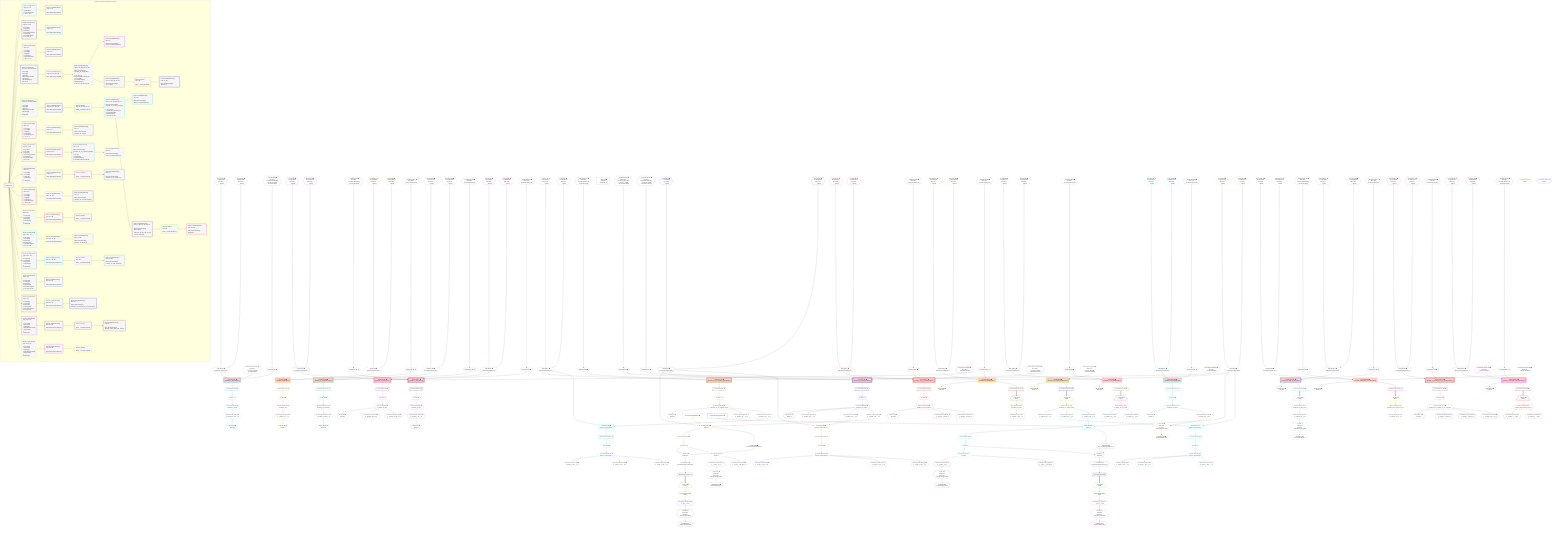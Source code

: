 %%{init: {'themeVariables': { 'fontSize': '12px'}}}%%
graph TD
    classDef path fill:#eee,stroke:#000,color:#000
    classDef plan fill:#fff,stroke-width:1px,color:#000
    classDef itemplan fill:#fff,stroke-width:2px,color:#000
    classDef unbatchedplan fill:#dff,stroke-width:1px,color:#000
    classDef sideeffectplan fill:#fcc,stroke-width:2px,color:#000
    classDef bucket fill:#f6f6f6,color:#000,stroke-width:2px,text-align:left

    subgraph "Buckets for mutations/v4/mutation-return-types"
    Bucket0("Bucket 0 (root)"):::bucket
    Bucket1("Bucket 1 (mutationField)<br />Deps: 13, 14, 20<br /><br />1: PgSelect[10]<br />2: PgSelectRows[16]<br />ᐳ: 15, 17, 18, 19"):::bucket
    Bucket2("Bucket 2 (mutationField)<br />Deps: 32, 2, 296<br /><br />1: Access[23]<br />2: Access[24]<br />3: Object[25]<br />4: PgFromExpression[26]<br />5: PgSelect[22]<br />6: PgSelectRows[28]<br />ᐳ: 27, 29, 30, 31"):::bucket
    Bucket3("Bucket 3 (mutationField)<br />Deps: 43, 2<br /><br />1: Access[35]<br />2: Access[36]<br />3: Object[37]<br />4: PgSelect[34]<br />5: PgSelectRows[39]<br />ᐳ: 38, 40, 41, 42"):::bucket
    Bucket4("Bucket 4 (mutationField)<br />Deps: 56, 2, 298, 299, 189, 281<br /><br />1: Access[48]<br />2: Access[49]<br />3: Object[50]<br />4: PgFromExpression[51]<br />5: PgSelect[47]<br />6: PgSelectRows[53]<br />ᐳ: 52, 54, 55"):::bucket
    Bucket5("Bucket 5 (mutationField)<br />Deps: 64, 2, 298, 299, 189, 281<br /><br />1: Access[59]<br />2: Access[60]<br />3: Object[61]<br />4: PgFromExpression[62]<br />5: PgSelect[58]<br />6: <br />ᐳ: Object[63]"):::bucket
    Bucket6("Bucket 6 (mutationField)<br />Deps: 74, 2<br /><br />1: Access[67]<br />2: Access[68]<br />3: Object[69]<br />4: PgSelect[66]<br />5: PgSelectRows[71]<br />ᐳ: 70, 72, 73"):::bucket
    Bucket7("Bucket 7 (mutationField)<br />Deps: 85, 2, 296<br /><br />1: Access[77]<br />2: Access[78]<br />3: Object[79]<br />4: PgFromExpression[80]<br />5: PgSelect[76]<br />6: PgSelectRows[82]<br />ᐳ: 81, 83, 84"):::bucket
    Bucket8("Bucket 8 (mutationField)<br />Deps: 92, 2<br /><br />1: Access[88]<br />2: Access[89]<br />3: Object[90]<br />4: PgSelect[87]<br />5: <br />ᐳ: Object[91]"):::bucket
    Bucket9("Bucket 9 (mutationField)<br />Deps: 102, 2<br /><br />1: Access[95]<br />2: Access[96]<br />3: Object[97]<br />4: PgSelect[94]<br />5: PgSelectRows[99]<br />ᐳ: 98, 100, 101"):::bucket
    Bucket10("Bucket 10 (mutationField)<br />Deps: 109, 2<br /><br />1: Access[105]<br />2: Access[106]<br />3: Object[107]<br />4: PgSelect[104]<br />5: <br />ᐳ: Object[108]"):::bucket
    Bucket11("Bucket 11 (mutationField)<br />Deps: 119, 2, 189<br /><br />1: Access[112]<br />2: Access[113]<br />3: Object[114]<br />4: PgSelect[111]<br />5: PgSelectRows[116]<br />ᐳ: 115, 117, 118"):::bucket
    Bucket12("Bucket 12 (mutationField)<br />Deps: 126, 2, 189<br /><br />1: Access[122]<br />2: Access[123]<br />3: Object[124]<br />4: PgSelect[121]<br />5: <br />ᐳ: Object[125]"):::bucket
    Bucket13("Bucket 13 (mutationField)<br />Deps: 137, 2<br /><br />1: Access[129]<br />2: Access[130]<br />3: Object[131]<br />4: PgSelect[128]<br />5: PgSelectRows[133]<br />ᐳ: 132, 134, 135, 136"):::bucket
    Bucket14("Bucket 14 (mutationField)<br />Deps: 147, 2<br /><br />1: Access[140]<br />2: Access[141]<br />3: Object[142]<br />4: PgSelect[139]<br />5: PgSelectRows[144]<br />ᐳ: 143, 145, 146"):::bucket
    Bucket15("Bucket 15 (mutationField)<br />Deps: 156, 2, 300<br /><br />1: Access[151]<br />2: Access[152]<br />3: Object[153]<br />4: PgFromExpression[154]<br />5: PgSelect[150]<br />6: <br />ᐳ: Object[155]"):::bucket
    Bucket16("Bucket 16 (mutationField)<br />Deps: 164, 2, 300<br /><br />1: Access[159]<br />2: Access[160]<br />3: Object[161]<br />4: PgFromExpression[162]<br />5: PgSelect[158]<br />6: <br />ᐳ: Object[163]"):::bucket
    Bucket17("Bucket 17 (nullableBoundary)<br />Deps: 19, 18<br /><br />ROOT Object{1}ᐸ{result}ᐳ[19]"):::bucket
    Bucket18("Bucket 18 (nullableBoundary)<br />Deps: 31, 30<br /><br />ROOT Object{2}ᐸ{result}ᐳ[31]"):::bucket
    Bucket19("Bucket 19 (nullableBoundary)<br />Deps: 42, 41<br /><br />ROOT Object{3}ᐸ{result}ᐳ[42]"):::bucket
    Bucket20("Bucket 20 (nullableBoundary)<br />Deps: 55, 54, 50, 189, 281<br /><br />ROOT Object{4}ᐸ{result}ᐳ[55]"):::bucket
    Bucket21("Bucket 21 (nullableBoundary)<br />Deps: 58, 63, 61, 189, 281<br /><br />ROOT Object{5}ᐸ{result}ᐳ[63]"):::bucket
    Bucket22("Bucket 22 (nullableBoundary)<br />Deps: 73, 72<br /><br />ROOT Object{6}ᐸ{result}ᐳ[73]"):::bucket
    Bucket23("Bucket 23 (nullableBoundary)<br />Deps: 84, 83, 79<br /><br />ROOT Object{7}ᐸ{result}ᐳ[84]"):::bucket
    Bucket24("Bucket 24 (nullableBoundary)<br />Deps: 87, 91<br /><br />ROOT Object{8}ᐸ{result}ᐳ[91]"):::bucket
    Bucket25("Bucket 25 (nullableBoundary)<br />Deps: 101, 100<br /><br />ROOT Object{9}ᐸ{result}ᐳ[101]"):::bucket
    Bucket26("Bucket 26 (nullableBoundary)<br />Deps: 104, 108<br /><br />ROOT Object{10}ᐸ{result}ᐳ[108]"):::bucket
    Bucket27("Bucket 27 (nullableBoundary)<br />Deps: 118, 117, 189<br /><br />ROOT Object{11}ᐸ{result}ᐳ[118]"):::bucket
    Bucket28("Bucket 28 (nullableBoundary)<br />Deps: 121, 125, 189<br /><br />ROOT Object{12}ᐸ{result}ᐳ[125]"):::bucket
    Bucket29("Bucket 29 (nullableBoundary)<br />Deps: 136, 135<br /><br />ROOT Object{13}ᐸ{result}ᐳ[136]"):::bucket
    Bucket30("Bucket 30 (nullableBoundary)<br />Deps: 146, 145<br /><br />ROOT Object{14}ᐸ{result}ᐳ[146]"):::bucket
    Bucket31("Bucket 31 (nullableBoundary)<br />Deps: 150, 155<br /><br />ROOT Object{15}ᐸ{result}ᐳ[155]"):::bucket
    Bucket32("Bucket 32 (nullableBoundary)<br />Deps: 158, 163<br /><br />ROOT Object{16}ᐸ{result}ᐳ[163]"):::bucket
    Bucket33("Bucket 33 (nullableBoundary)<br />Deps: 54, 50, 288, 189, 281, 257<br /><br />ROOT PgSelectSingle{4}ᐸmutation_out_complexᐳ[54]<br />1: <br />ᐳ: 185, 194, 213<br />2: PgSelect[195], PgSelect[214]<br />ᐳ: Access[289]<br />3: PgSelectRows[200], PgSelectRows[217]<br />ᐳ: 199, 201, 216, 218, 290, 291"):::bucket
    Bucket34("Bucket 34 (nullableBoundary)<br />Deps: 72<br /><br />ROOT PgSelectSingle{6}ᐸmutation_out_outᐳ[72]"):::bucket
    Bucket35("Bucket 35 (nullableBoundary)<br />Deps: 83, 79<br /><br />ROOT PgSelectSingle{7}ᐸmutation_out_out_compound_typeᐳ[83]<br />1: <br />ᐳ: 187, 203<br />2: PgSelect[204]<br />3: PgSelectRows[209]<br />ᐳ: First[208], PgSelectSingle[210]"):::bucket
    Bucket36("Bucket 36 (nullableBoundary)<br />Deps: 100<br /><br />ROOT PgSelectSingle{9}ᐸmutation_out_out_unnamedᐳ[100]"):::bucket
    Bucket37("Bucket 37 (nullableBoundary)<br />Deps: 117, 189<br /><br />ROOT PgSelectSingle{11}ᐸmutation_out_tableᐳ[117]"):::bucket
    Bucket38("Bucket 38 (nullableBoundary)<br />Deps: 145<br /><br />ROOT PgSelectSingle{14}ᐸmutation_out_unnamed_out_out_unnamedᐳ[145]"):::bucket
    Bucket39("Bucket 39 (listItem)<br />Deps: 61, 292, 189, 281, 271<br /><br />ROOT __Item{39}ᐸ165ᐳ[171]"):::bucket
    Bucket40("Bucket 40 (listItem)<br /><br />ROOT __Item{40}ᐸ166ᐳ[173]"):::bucket
    Bucket41("Bucket 41 (listItem)<br /><br />ROOT __Item{41}ᐸ167ᐳ[175]"):::bucket
    Bucket42("Bucket 42 (listItem)<br />Deps: 189<br /><br />ROOT __Item{42}ᐸ168ᐳ[178]"):::bucket
    Bucket43("Bucket 43 (listItem)<br /><br />ROOT __Item{43}ᐸ169ᐳ[180]"):::bucket
    Bucket44("Bucket 44 (listItem)<br /><br />ROOT __Item{44}ᐸ170ᐳ[182]"):::bucket
    Bucket45("Bucket 45 (nullableBoundary)<br />Deps: 172, 61, 292, 189, 281, 271<br /><br />ROOT PgSelectSingle{39}ᐸmutation_out_complex_setofᐳ[172]<br />1: <br />ᐳ: 220, 226, 236<br />2: PgSelect[227], PgSelect[237]<br />3: PgSelectRows[232], PgSelectRows[240]<br />ᐳ: 231, 233, 239, 241"):::bucket
    Bucket46("Bucket 46 (nullableBoundary)<br />Deps: 174<br /><br />ROOT PgSelectSingle{40}ᐸmutation_out_out_setofᐳ[174]"):::bucket
    Bucket47("Bucket 47 (nullableBoundary)<br />Deps: 179, 189<br /><br />ROOT PgSelectSingle{42}ᐸmutation_out_table_setofᐳ[179]"):::bucket
    Bucket48("Bucket 48 (nullableBoundary)<br />Deps: 181<br /><br />ROOT PgSelectSingle{43}ᐸmutation_returns_table_multi_colᐳ[181]"):::bucket
    Bucket49("Bucket 49 (nullableBoundary)<br />Deps: 201<br /><br />ROOT PgSelectSingle{33}ᐸfrmcdc_compoundTypeᐳ[201]"):::bucket
    Bucket50("Bucket 50 (nullableBoundary)<br />Deps: 210<br /><br />ROOT PgSelectSingle{35}ᐸfrmcdc_compoundTypeᐳ[210]"):::bucket
    Bucket51("Bucket 51 (nullableBoundary)<br />Deps: 218, 189, 291, 281, 257<br /><br />ROOT PgSelectSingle{33}ᐸpersonᐳ[218]"):::bucket
    Bucket52("Bucket 52 (nullableBoundary)<br />Deps: 233<br /><br />ROOT PgSelectSingle{45}ᐸfrmcdc_compoundTypeᐳ[233]"):::bucket
    Bucket53("Bucket 53 (nullableBoundary)<br />Deps: 241, 189, 237, 239, 281, 271<br /><br />ROOT PgSelectSingle{45}ᐸpersonᐳ[241]<br />1: <br />ᐳ: 260, 265, 293, 261, 262, 294, 295<br />2: PgSelectRows[278]"):::bucket
    Bucket54("Bucket 54 (listItem)<br />Deps: 281<br /><br />ROOT __Item{54}ᐸ274ᐳ[275]"):::bucket
    Bucket55("Bucket 55 (nullableBoundary)<br />Deps: 276, 281<br /><br />ROOT PgSelectSingle{54}ᐸpostᐳ[276]"):::bucket
    Bucket56("Bucket 56 (listItem)<br />Deps: 281<br /><br />ROOT __Item{56}ᐸ278ᐳ[279]"):::bucket
    Bucket57("Bucket 57 (nullableBoundary)<br />Deps: 280, 281<br /><br />ROOT PgSelectSingle{56}ᐸpostᐳ[280]"):::bucket
    end
    Bucket0 --> Bucket1 & Bucket2 & Bucket3 & Bucket4 & Bucket5 & Bucket6 & Bucket7 & Bucket8 & Bucket9 & Bucket10 & Bucket11 & Bucket12 & Bucket13 & Bucket14 & Bucket15 & Bucket16
    Bucket1 --> Bucket17
    Bucket2 --> Bucket18
    Bucket3 --> Bucket19
    Bucket4 --> Bucket20
    Bucket5 --> Bucket21
    Bucket6 --> Bucket22
    Bucket7 --> Bucket23
    Bucket8 --> Bucket24
    Bucket9 --> Bucket25
    Bucket10 --> Bucket26
    Bucket11 --> Bucket27
    Bucket12 --> Bucket28
    Bucket13 --> Bucket29
    Bucket14 --> Bucket30
    Bucket15 --> Bucket31
    Bucket16 --> Bucket32
    Bucket20 --> Bucket33
    Bucket21 --> Bucket39
    Bucket22 --> Bucket34
    Bucket23 --> Bucket35
    Bucket24 --> Bucket40
    Bucket25 --> Bucket36
    Bucket26 --> Bucket41
    Bucket27 --> Bucket37
    Bucket28 --> Bucket42
    Bucket30 --> Bucket38
    Bucket31 --> Bucket43
    Bucket32 --> Bucket44
    Bucket33 --> Bucket49 & Bucket51
    Bucket35 --> Bucket50
    Bucket39 --> Bucket45
    Bucket40 --> Bucket46
    Bucket42 --> Bucket47
    Bucket43 --> Bucket48
    Bucket45 --> Bucket52 & Bucket53
    Bucket51 --> Bucket54
    Bucket53 --> Bucket56
    Bucket54 --> Bucket55
    Bucket56 --> Bucket57

    %% plan dependencies
    __InputObject6{{"__InputObject[6∈0] ➊<br />More deps:<br />- Constantᐸundefinedᐳ[7]<br />- Constantᐸ10ᐳ[296]<br />- Constantᐸ5ᐳ[297]"}}:::plan
    __InputObject44{{"__InputObject[44∈0] ➊<br />More deps:<br />- Constantᐸundefinedᐳ[7]<br />- Constantᐸ1ᐳ[298]<br />- Constantᐸ'test'ᐳ[299]"}}:::plan
    __InputObject57{{"__InputObject[57∈0] ➊<br />More deps:<br />- Constantᐸundefinedᐳ[7]<br />- Constantᐸ1ᐳ[298]<br />- Constantᐸ'test'ᐳ[299]"}}:::plan
    Object13{{"Object[13∈0] ➊<br />ᐸ{pgSettings,withPgClient}ᐳ"}}:::plan
    Access11{{"Access[11∈0] ➊<br />ᐸ2.pgSettingsᐳ<br />More deps:<br />- __Value[2]"}}:::plan
    Access12{{"Access[12∈0] ➊<br />ᐸ2.withPgClientᐳ<br />More deps:<br />- __Value[2]"}}:::plan
    Access11 & Access12 --> Object13
    PgFromExpression14{{"PgFromExpression[14∈0] ➊<br />More deps:<br />- Constantᐸ10ᐳ[296]<br />- Constantᐸ5ᐳ[297]"}}:::plan
    __InputObject21{{"__InputObject[21∈0] ➊<br />More deps:<br />- Constantᐸundefinedᐳ[7]<br />- Constantᐸ10ᐳ[296]"}}:::plan
    __InputObject75{{"__InputObject[75∈0] ➊<br />More deps:<br />- Constantᐸundefinedᐳ[7]<br />- Constantᐸ10ᐳ[296]"}}:::plan
    __InputObject148{{"__InputObject[148∈0] ➊<br />More deps:<br />- Constantᐸundefinedᐳ[7]<br />- Constantᐸ20ᐳ[300]"}}:::plan
    __InputObject157{{"__InputObject[157∈0] ➊<br />More deps:<br />- Constantᐸundefinedᐳ[7]<br />- Constantᐸ20ᐳ[300]"}}:::plan
    ApplyInput20{{"ApplyInput[20∈0] ➊"}}:::plan
    __InputObject6 --> ApplyInput20
    ApplyInput32{{"ApplyInput[32∈0] ➊"}}:::plan
    __InputObject21 --> ApplyInput32
    __InputObject33{{"__InputObject[33∈0] ➊<br />More deps:<br />- Constantᐸundefinedᐳ[7]"}}:::plan
    ApplyInput43{{"ApplyInput[43∈0] ➊"}}:::plan
    __InputObject33 --> ApplyInput43
    ApplyInput56{{"ApplyInput[56∈0] ➊"}}:::plan
    __InputObject44 --> ApplyInput56
    ApplyInput64{{"ApplyInput[64∈0] ➊"}}:::plan
    __InputObject57 --> ApplyInput64
    __InputObject65{{"__InputObject[65∈0] ➊<br />More deps:<br />- Constantᐸundefinedᐳ[7]"}}:::plan
    ApplyInput74{{"ApplyInput[74∈0] ➊"}}:::plan
    __InputObject65 --> ApplyInput74
    ApplyInput85{{"ApplyInput[85∈0] ➊"}}:::plan
    __InputObject75 --> ApplyInput85
    __InputObject86{{"__InputObject[86∈0] ➊<br />More deps:<br />- Constantᐸundefinedᐳ[7]"}}:::plan
    ApplyInput92{{"ApplyInput[92∈0] ➊"}}:::plan
    __InputObject86 --> ApplyInput92
    __InputObject93{{"__InputObject[93∈0] ➊<br />More deps:<br />- Constantᐸundefinedᐳ[7]"}}:::plan
    ApplyInput102{{"ApplyInput[102∈0] ➊"}}:::plan
    __InputObject93 --> ApplyInput102
    __InputObject103{{"__InputObject[103∈0] ➊<br />More deps:<br />- Constantᐸundefinedᐳ[7]"}}:::plan
    ApplyInput109{{"ApplyInput[109∈0] ➊"}}:::plan
    __InputObject103 --> ApplyInput109
    __InputObject110{{"__InputObject[110∈0] ➊<br />More deps:<br />- Constantᐸundefinedᐳ[7]"}}:::plan
    ApplyInput119{{"ApplyInput[119∈0] ➊"}}:::plan
    __InputObject110 --> ApplyInput119
    __InputObject120{{"__InputObject[120∈0] ➊<br />More deps:<br />- Constantᐸundefinedᐳ[7]"}}:::plan
    ApplyInput126{{"ApplyInput[126∈0] ➊"}}:::plan
    __InputObject120 --> ApplyInput126
    __InputObject127{{"__InputObject[127∈0] ➊<br />More deps:<br />- Constantᐸundefinedᐳ[7]"}}:::plan
    ApplyInput137{{"ApplyInput[137∈0] ➊"}}:::plan
    __InputObject127 --> ApplyInput137
    __InputObject138{{"__InputObject[138∈0] ➊<br />More deps:<br />- Constantᐸundefinedᐳ[7]"}}:::plan
    ApplyInput147{{"ApplyInput[147∈0] ➊"}}:::plan
    __InputObject138 --> ApplyInput147
    ApplyInput156{{"ApplyInput[156∈0] ➊"}}:::plan
    __InputObject148 --> ApplyInput156
    ApplyInput164{{"ApplyInput[164∈0] ➊"}}:::plan
    __InputObject157 --> ApplyInput164
    __Value2["__Value[2∈0] ➊<br />ᐸcontextᐳ<br />Dependents: 32"]:::plan
    PgSelect10[["PgSelect[10∈1] ➊<br />ᐸmutation_in_inout(mutation)ᐳ"]]:::sideeffectplan
    Object13 & PgFromExpression14 & ApplyInput20 --> PgSelect10
    First15{{"First[15∈1] ➊"}}:::plan
    PgSelectRows16[["PgSelectRows[16∈1] ➊"]]:::plan
    PgSelectRows16 --> First15
    PgSelect10 --> PgSelectRows16
    PgSelectSingle17{{"PgSelectSingle[17∈1] ➊<br />ᐸmutation_in_inoutᐳ"}}:::plan
    First15 --> PgSelectSingle17
    PgClassExpression18{{"PgClassExpression[18∈1] ➊<br />ᐸ__mutation_in_inout__.vᐳ"}}:::plan
    PgSelectSingle17 --> PgClassExpression18
    Object19{{"Object[19∈1] ➊<br />ᐸ{result}ᐳ"}}:::plan
    PgClassExpression18 --> Object19
    PgSelect22[["PgSelect[22∈2] ➊<br />ᐸmutation_in_out(mutation)ᐳ"]]:::sideeffectplan
    Object25{{"Object[25∈2] ➊<br />ᐸ{pgSettings,withPgClient}ᐳ"}}:::plan
    PgFromExpression26{{"PgFromExpression[26∈2] ➊<br />More deps:<br />- Constantᐸ10ᐳ[296]"}}:::plan
    Object25 & PgFromExpression26 & ApplyInput32 --> PgSelect22
    Access23{{"Access[23∈2] ➊<br />ᐸ2.pgSettingsᐳ<br />More deps:<br />- __Value[2]"}}:::plan
    Access24{{"Access[24∈2] ➊<br />ᐸ2.withPgClientᐳ<br />More deps:<br />- __Value[2]"}}:::plan
    Access23 & Access24 --> Object25
    First27{{"First[27∈2] ➊"}}:::plan
    PgSelectRows28[["PgSelectRows[28∈2] ➊"]]:::plan
    PgSelectRows28 --> First27
    PgSelect22 --> PgSelectRows28
    PgSelectSingle29{{"PgSelectSingle[29∈2] ➊<br />ᐸmutation_in_outᐳ"}}:::plan
    First27 --> PgSelectSingle29
    PgClassExpression30{{"PgClassExpression[30∈2] ➊<br />ᐸ__mutation_in_out__.vᐳ"}}:::plan
    PgSelectSingle29 --> PgClassExpression30
    Object31{{"Object[31∈2] ➊<br />ᐸ{result}ᐳ"}}:::plan
    PgClassExpression30 --> Object31
    PgSelect34[["PgSelect[34∈3] ➊<br />ᐸmutation_out(mutation)ᐳ"]]:::sideeffectplan
    Object37{{"Object[37∈3] ➊<br />ᐸ{pgSettings,withPgClient}ᐳ"}}:::plan
    Object37 & ApplyInput43 --> PgSelect34
    Access35{{"Access[35∈3] ➊<br />ᐸ2.pgSettingsᐳ<br />More deps:<br />- __Value[2]"}}:::plan
    Access36{{"Access[36∈3] ➊<br />ᐸ2.withPgClientᐳ<br />More deps:<br />- __Value[2]"}}:::plan
    Access35 & Access36 --> Object37
    First38{{"First[38∈3] ➊"}}:::plan
    PgSelectRows39[["PgSelectRows[39∈3] ➊"]]:::plan
    PgSelectRows39 --> First38
    PgSelect34 --> PgSelectRows39
    PgSelectSingle40{{"PgSelectSingle[40∈3] ➊<br />ᐸmutation_outᐳ"}}:::plan
    First38 --> PgSelectSingle40
    PgClassExpression41{{"PgClassExpression[41∈3] ➊<br />ᐸ__mutation_out__.vᐳ"}}:::plan
    PgSelectSingle40 --> PgClassExpression41
    Object42{{"Object[42∈3] ➊<br />ᐸ{result}ᐳ"}}:::plan
    PgClassExpression41 --> Object42
    PgSelect47[["PgSelect[47∈4] ➊<br />ᐸmutation_out_complex(mutation)ᐳ"]]:::sideeffectplan
    Object50{{"Object[50∈4] ➊<br />ᐸ{pgSettings,withPgClient}ᐳ"}}:::plan
    PgFromExpression51{{"PgFromExpression[51∈4] ➊<br />More deps:<br />- Constantᐸ1ᐳ[298]<br />- Constantᐸ'test'ᐳ[299]"}}:::plan
    Object50 & PgFromExpression51 & ApplyInput56 --> PgSelect47
    Access48{{"Access[48∈4] ➊<br />ᐸ2.pgSettingsᐳ<br />More deps:<br />- __Value[2]"}}:::plan
    Access49{{"Access[49∈4] ➊<br />ᐸ2.withPgClientᐳ<br />More deps:<br />- __Value[2]"}}:::plan
    Access48 & Access49 --> Object50
    First52{{"First[52∈4] ➊"}}:::plan
    PgSelectRows53[["PgSelectRows[53∈4] ➊"]]:::plan
    PgSelectRows53 --> First52
    PgSelect47 --> PgSelectRows53
    PgSelectSingle54{{"PgSelectSingle[54∈4] ➊<br />ᐸmutation_out_complexᐳ"}}:::plan
    First52 --> PgSelectSingle54
    Object55{{"Object[55∈4] ➊<br />ᐸ{result}ᐳ"}}:::plan
    PgSelectSingle54 --> Object55
    PgSelect58[["PgSelect[58∈5] ➊<br />ᐸmutation_out_complex_setof(mutation)ᐳ"]]:::sideeffectplan
    Object61{{"Object[61∈5] ➊<br />ᐸ{pgSettings,withPgClient}ᐳ"}}:::plan
    PgFromExpression62{{"PgFromExpression[62∈5] ➊<br />More deps:<br />- Constantᐸ1ᐳ[298]<br />- Constantᐸ'test'ᐳ[299]"}}:::plan
    Object61 & PgFromExpression62 & ApplyInput64 --> PgSelect58
    Access59{{"Access[59∈5] ➊<br />ᐸ2.pgSettingsᐳ<br />More deps:<br />- __Value[2]"}}:::plan
    Access60{{"Access[60∈5] ➊<br />ᐸ2.withPgClientᐳ<br />More deps:<br />- __Value[2]"}}:::plan
    Access59 & Access60 --> Object61
    Object63{{"Object[63∈5] ➊<br />ᐸ{result}ᐳ"}}:::plan
    PgSelect58 --> Object63
    PgSelect66[["PgSelect[66∈6] ➊<br />ᐸmutation_out_out(mutation)ᐳ"]]:::sideeffectplan
    Object69{{"Object[69∈6] ➊<br />ᐸ{pgSettings,withPgClient}ᐳ"}}:::plan
    Object69 & ApplyInput74 --> PgSelect66
    Access67{{"Access[67∈6] ➊<br />ᐸ2.pgSettingsᐳ<br />More deps:<br />- __Value[2]"}}:::plan
    Access68{{"Access[68∈6] ➊<br />ᐸ2.withPgClientᐳ<br />More deps:<br />- __Value[2]"}}:::plan
    Access67 & Access68 --> Object69
    First70{{"First[70∈6] ➊"}}:::plan
    PgSelectRows71[["PgSelectRows[71∈6] ➊"]]:::plan
    PgSelectRows71 --> First70
    PgSelect66 --> PgSelectRows71
    PgSelectSingle72{{"PgSelectSingle[72∈6] ➊<br />ᐸmutation_out_outᐳ"}}:::plan
    First70 --> PgSelectSingle72
    Object73{{"Object[73∈6] ➊<br />ᐸ{result}ᐳ"}}:::plan
    PgSelectSingle72 --> Object73
    PgSelect76[["PgSelect[76∈7] ➊<br />ᐸmutation_out_out_compound_type(mutation)ᐳ"]]:::sideeffectplan
    Object79{{"Object[79∈7] ➊<br />ᐸ{pgSettings,withPgClient}ᐳ"}}:::plan
    PgFromExpression80{{"PgFromExpression[80∈7] ➊<br />More deps:<br />- Constantᐸ10ᐳ[296]"}}:::plan
    Object79 & PgFromExpression80 & ApplyInput85 --> PgSelect76
    Access77{{"Access[77∈7] ➊<br />ᐸ2.pgSettingsᐳ<br />More deps:<br />- __Value[2]"}}:::plan
    Access78{{"Access[78∈7] ➊<br />ᐸ2.withPgClientᐳ<br />More deps:<br />- __Value[2]"}}:::plan
    Access77 & Access78 --> Object79
    First81{{"First[81∈7] ➊"}}:::plan
    PgSelectRows82[["PgSelectRows[82∈7] ➊"]]:::plan
    PgSelectRows82 --> First81
    PgSelect76 --> PgSelectRows82
    PgSelectSingle83{{"PgSelectSingle[83∈7] ➊<br />ᐸmutation_out_out_compound_typeᐳ"}}:::plan
    First81 --> PgSelectSingle83
    Object84{{"Object[84∈7] ➊<br />ᐸ{result}ᐳ"}}:::plan
    PgSelectSingle83 --> Object84
    PgSelect87[["PgSelect[87∈8] ➊<br />ᐸmutation_out_out_setof(mutation)ᐳ"]]:::sideeffectplan
    Object90{{"Object[90∈8] ➊<br />ᐸ{pgSettings,withPgClient}ᐳ"}}:::plan
    Object90 & ApplyInput92 --> PgSelect87
    Access88{{"Access[88∈8] ➊<br />ᐸ2.pgSettingsᐳ<br />More deps:<br />- __Value[2]"}}:::plan
    Access89{{"Access[89∈8] ➊<br />ᐸ2.withPgClientᐳ<br />More deps:<br />- __Value[2]"}}:::plan
    Access88 & Access89 --> Object90
    Object91{{"Object[91∈8] ➊<br />ᐸ{result}ᐳ"}}:::plan
    PgSelect87 --> Object91
    PgSelect94[["PgSelect[94∈9] ➊<br />ᐸmutation_out_out_unnamed(mutation)ᐳ"]]:::sideeffectplan
    Object97{{"Object[97∈9] ➊<br />ᐸ{pgSettings,withPgClient}ᐳ"}}:::plan
    Object97 & ApplyInput102 --> PgSelect94
    Access95{{"Access[95∈9] ➊<br />ᐸ2.pgSettingsᐳ<br />More deps:<br />- __Value[2]"}}:::plan
    Access96{{"Access[96∈9] ➊<br />ᐸ2.withPgClientᐳ<br />More deps:<br />- __Value[2]"}}:::plan
    Access95 & Access96 --> Object97
    First98{{"First[98∈9] ➊"}}:::plan
    PgSelectRows99[["PgSelectRows[99∈9] ➊"]]:::plan
    PgSelectRows99 --> First98
    PgSelect94 --> PgSelectRows99
    PgSelectSingle100{{"PgSelectSingle[100∈9] ➊<br />ᐸmutation_out_out_unnamedᐳ"}}:::plan
    First98 --> PgSelectSingle100
    Object101{{"Object[101∈9] ➊<br />ᐸ{result}ᐳ"}}:::plan
    PgSelectSingle100 --> Object101
    PgSelect104[["PgSelect[104∈10] ➊<br />ᐸmutation_out_setof(mutation)ᐳ"]]:::sideeffectplan
    Object107{{"Object[107∈10] ➊<br />ᐸ{pgSettings,withPgClient}ᐳ"}}:::plan
    Object107 & ApplyInput109 --> PgSelect104
    Access105{{"Access[105∈10] ➊<br />ᐸ2.pgSettingsᐳ<br />More deps:<br />- __Value[2]"}}:::plan
    Access106{{"Access[106∈10] ➊<br />ᐸ2.withPgClientᐳ<br />More deps:<br />- __Value[2]"}}:::plan
    Access105 & Access106 --> Object107
    Object108{{"Object[108∈10] ➊<br />ᐸ{result}ᐳ"}}:::plan
    PgSelect104 --> Object108
    PgSelect111[["PgSelect[111∈11] ➊<br />ᐸmutation_out_table(mutation)ᐳ"]]:::sideeffectplan
    Object114{{"Object[114∈11] ➊<br />ᐸ{pgSettings,withPgClient}ᐳ"}}:::plan
    Object114 & ApplyInput119 --> PgSelect111
    Access112{{"Access[112∈11] ➊<br />ᐸ2.pgSettingsᐳ<br />More deps:<br />- __Value[2]"}}:::plan
    Access113{{"Access[113∈11] ➊<br />ᐸ2.withPgClientᐳ<br />More deps:<br />- __Value[2]"}}:::plan
    Access112 & Access113 --> Object114
    First115{{"First[115∈11] ➊"}}:::plan
    PgSelectRows116[["PgSelectRows[116∈11] ➊"]]:::plan
    PgSelectRows116 --> First115
    PgSelect111 --> PgSelectRows116
    PgSelectSingle117{{"PgSelectSingle[117∈11] ➊<br />ᐸmutation_out_tableᐳ"}}:::plan
    First115 --> PgSelectSingle117
    Object118{{"Object[118∈11] ➊<br />ᐸ{result}ᐳ"}}:::plan
    PgSelectSingle117 --> Object118
    PgSelect121[["PgSelect[121∈12] ➊<br />ᐸmutation_out_table_setof(mutation)ᐳ"]]:::sideeffectplan
    Object124{{"Object[124∈12] ➊<br />ᐸ{pgSettings,withPgClient}ᐳ"}}:::plan
    Object124 & ApplyInput126 --> PgSelect121
    Access122{{"Access[122∈12] ➊<br />ᐸ2.pgSettingsᐳ<br />More deps:<br />- __Value[2]"}}:::plan
    Access123{{"Access[123∈12] ➊<br />ᐸ2.withPgClientᐳ<br />More deps:<br />- __Value[2]"}}:::plan
    Access122 & Access123 --> Object124
    Object125{{"Object[125∈12] ➊<br />ᐸ{result}ᐳ"}}:::plan
    PgSelect121 --> Object125
    PgSelect128[["PgSelect[128∈13] ➊<br />ᐸmutation_out_unnamed(mutation)ᐳ"]]:::sideeffectplan
    Object131{{"Object[131∈13] ➊<br />ᐸ{pgSettings,withPgClient}ᐳ"}}:::plan
    Object131 & ApplyInput137 --> PgSelect128
    Access129{{"Access[129∈13] ➊<br />ᐸ2.pgSettingsᐳ<br />More deps:<br />- __Value[2]"}}:::plan
    Access130{{"Access[130∈13] ➊<br />ᐸ2.withPgClientᐳ<br />More deps:<br />- __Value[2]"}}:::plan
    Access129 & Access130 --> Object131
    First132{{"First[132∈13] ➊"}}:::plan
    PgSelectRows133[["PgSelectRows[133∈13] ➊"]]:::plan
    PgSelectRows133 --> First132
    PgSelect128 --> PgSelectRows133
    PgSelectSingle134{{"PgSelectSingle[134∈13] ➊<br />ᐸmutation_out_unnamedᐳ"}}:::plan
    First132 --> PgSelectSingle134
    PgClassExpression135{{"PgClassExpression[135∈13] ➊<br />ᐸ__mutation...nnamed__.vᐳ"}}:::plan
    PgSelectSingle134 --> PgClassExpression135
    Object136{{"Object[136∈13] ➊<br />ᐸ{result}ᐳ"}}:::plan
    PgClassExpression135 --> Object136
    PgSelect139[["PgSelect[139∈14] ➊<br />ᐸmutation_out_unnamed_out_out_unnamed(mutation)ᐳ"]]:::sideeffectplan
    Object142{{"Object[142∈14] ➊<br />ᐸ{pgSettings,withPgClient}ᐳ"}}:::plan
    Object142 & ApplyInput147 --> PgSelect139
    Access140{{"Access[140∈14] ➊<br />ᐸ2.pgSettingsᐳ<br />More deps:<br />- __Value[2]"}}:::plan
    Access141{{"Access[141∈14] ➊<br />ᐸ2.withPgClientᐳ<br />More deps:<br />- __Value[2]"}}:::plan
    Access140 & Access141 --> Object142
    First143{{"First[143∈14] ➊"}}:::plan
    PgSelectRows144[["PgSelectRows[144∈14] ➊"]]:::plan
    PgSelectRows144 --> First143
    PgSelect139 --> PgSelectRows144
    PgSelectSingle145{{"PgSelectSingle[145∈14] ➊<br />ᐸmutation_out_unnamed_out_out_unnamedᐳ"}}:::plan
    First143 --> PgSelectSingle145
    Object146{{"Object[146∈14] ➊<br />ᐸ{result}ᐳ"}}:::plan
    PgSelectSingle145 --> Object146
    PgSelect150[["PgSelect[150∈15] ➊<br />ᐸmutation_returns_table_multi_col(mutation)ᐳ"]]:::sideeffectplan
    Object153{{"Object[153∈15] ➊<br />ᐸ{pgSettings,withPgClient}ᐳ"}}:::plan
    PgFromExpression154{{"PgFromExpression[154∈15] ➊<br />More deps:<br />- Constantᐸ20ᐳ[300]"}}:::plan
    Object153 & PgFromExpression154 & ApplyInput156 --> PgSelect150
    Access151{{"Access[151∈15] ➊<br />ᐸ2.pgSettingsᐳ<br />More deps:<br />- __Value[2]"}}:::plan
    Access152{{"Access[152∈15] ➊<br />ᐸ2.withPgClientᐳ<br />More deps:<br />- __Value[2]"}}:::plan
    Access151 & Access152 --> Object153
    Object155{{"Object[155∈15] ➊<br />ᐸ{result}ᐳ"}}:::plan
    PgSelect150 --> Object155
    PgSelect158[["PgSelect[158∈16] ➊<br />ᐸmutation_returns_table_one_col(mutation)ᐳ"]]:::sideeffectplan
    Object161{{"Object[161∈16] ➊<br />ᐸ{pgSettings,withPgClient}ᐳ"}}:::plan
    PgFromExpression162{{"PgFromExpression[162∈16] ➊<br />More deps:<br />- Constantᐸ20ᐳ[300]"}}:::plan
    Object161 & PgFromExpression162 & ApplyInput164 --> PgSelect158
    Access159{{"Access[159∈16] ➊<br />ᐸ2.pgSettingsᐳ<br />More deps:<br />- __Value[2]"}}:::plan
    Access160{{"Access[160∈16] ➊<br />ᐸ2.withPgClientᐳ<br />More deps:<br />- __Value[2]"}}:::plan
    Access159 & Access160 --> Object161
    Object163{{"Object[163∈16] ➊<br />ᐸ{result}ᐳ"}}:::plan
    PgSelect158 --> Object163
    Connection257{{"Connection[257∈20] ➊<br />ᐸ253ᐳ"}}:::plan
    PgSelectInlineApply288["PgSelectInlineApply[288∈20] ➊"]:::plan
    PgSelectRows165[["PgSelectRows[165∈21] ➊"]]:::plan
    PgSelect58 --> PgSelectRows165
    Connection271{{"Connection[271∈21] ➊<br />ᐸ267ᐳ"}}:::plan
    PgSelectInlineApply292["PgSelectInlineApply[292∈21] ➊"]:::plan
    PgSelectRows166[["PgSelectRows[166∈24] ➊"]]:::plan
    PgSelect87 --> PgSelectRows166
    PgSelectRows167[["PgSelectRows[167∈26] ➊"]]:::plan
    PgSelect104 --> PgSelectRows167
    PgSelectRows168[["PgSelectRows[168∈28] ➊"]]:::plan
    PgSelect121 --> PgSelectRows168
    PgSelectRows169[["PgSelectRows[169∈31] ➊"]]:::plan
    PgSelect150 --> PgSelectRows169
    PgSelectRows170[["PgSelectRows[170∈32] ➊"]]:::plan
    PgSelect158 --> PgSelectRows170
    PgSelect214[["PgSelect[214∈33] ➊<br />ᐸpersonᐳ"]]:::plan
    PgClassExpression213{{"PgClassExpression[213∈33] ➊<br />ᐸ__mutation...plex__.”z”ᐳ"}}:::plan
    Object50 & PgClassExpression213 & PgSelectInlineApply288 --> PgSelect214
    PgSelect195[["PgSelect[195∈33] ➊<br />ᐸfrmcdc_compoundTypeᐳ"]]:::plan
    PgClassExpression194{{"PgClassExpression[194∈33] ➊<br />ᐸ__mutation...plex__.”y”ᐳ"}}:::plan
    Object50 & PgClassExpression194 --> PgSelect195
    List290{{"List[290∈33] ➊<br />ᐸ289,216ᐳ"}}:::plan
    Access289{{"Access[289∈33] ➊<br />ᐸ214.m.subqueryDetailsFor273ᐳ"}}:::plan
    First216{{"First[216∈33] ➊"}}:::plan
    Access289 & First216 --> List290
    PgClassExpression185{{"PgClassExpression[185∈33] ➊<br />ᐸ__mutation...plex__.”x”ᐳ"}}:::plan
    PgSelectSingle54 --> PgClassExpression185
    PgSelectSingle54 --> PgClassExpression194
    First199{{"First[199∈33] ➊"}}:::plan
    PgSelectRows200[["PgSelectRows[200∈33] ➊"]]:::plan
    PgSelectRows200 --> First199
    PgSelect195 --> PgSelectRows200
    PgSelectSingle201{{"PgSelectSingle[201∈33] ➊<br />ᐸfrmcdc_compoundTypeᐳ"}}:::plan
    First199 --> PgSelectSingle201
    PgSelectSingle54 --> PgClassExpression213
    PgSelectRows217[["PgSelectRows[217∈33] ➊"]]:::plan
    PgSelectRows217 --> First216
    PgSelect214 --> PgSelectRows217
    PgSelectSingle218{{"PgSelectSingle[218∈33] ➊<br />ᐸpersonᐳ"}}:::plan
    First216 --> PgSelectSingle218
    PgSelect214 --> Access289
    Lambda291{{"Lambda[291∈33] ➊<br />ᐸpgInlineViaSubqueryTransformᐳ"}}:::plan
    List290 --> Lambda291
    PgClassExpression186{{"PgClassExpression[186∈34] ➊<br />ᐸ__mutation...first_out”ᐳ"}}:::plan
    PgSelectSingle72 --> PgClassExpression186
    PgClassExpression202{{"PgClassExpression[202∈34] ➊<br />ᐸ__mutation...econd_out”ᐳ"}}:::plan
    PgSelectSingle72 --> PgClassExpression202
    PgSelect204[["PgSelect[204∈35] ➊<br />ᐸfrmcdc_compoundTypeᐳ"]]:::plan
    PgClassExpression203{{"PgClassExpression[203∈35] ➊<br />ᐸ__mutation...ype__.”o2”ᐳ"}}:::plan
    Object79 & PgClassExpression203 --> PgSelect204
    PgClassExpression187{{"PgClassExpression[187∈35] ➊<br />ᐸ__mutation...ype__.”o1”ᐳ"}}:::plan
    PgSelectSingle83 --> PgClassExpression187
    PgSelectSingle83 --> PgClassExpression203
    First208{{"First[208∈35] ➊"}}:::plan
    PgSelectRows209[["PgSelectRows[209∈35] ➊"]]:::plan
    PgSelectRows209 --> First208
    PgSelect204 --> PgSelectRows209
    PgSelectSingle210{{"PgSelectSingle[210∈35] ➊<br />ᐸfrmcdc_compoundTypeᐳ"}}:::plan
    First208 --> PgSelectSingle210
    PgClassExpression188{{"PgClassExpression[188∈36] ➊<br />ᐸ__mutation....”column1”ᐳ"}}:::plan
    PgSelectSingle100 --> PgClassExpression188
    PgClassExpression211{{"PgClassExpression[211∈36] ➊<br />ᐸ__mutation....”column2”ᐳ"}}:::plan
    PgSelectSingle100 --> PgClassExpression211
    List191{{"List[191∈37] ➊<br />ᐸ189,190ᐳ<br />More deps:<br />- Constantᐸ'people'ᐳ[189]"}}:::plan
    PgClassExpression190{{"PgClassExpression[190∈37] ➊<br />ᐸ__mutation...ble__.”id”ᐳ"}}:::plan
    PgClassExpression190 --> List191
    PgSelectSingle117 --> PgClassExpression190
    Lambda192{{"Lambda[192∈37] ➊<br />ᐸbase64JSONEncodeᐳ"}}:::plan
    List191 --> Lambda192
    PgClassExpression193{{"PgClassExpression[193∈38] ➊<br />ᐸ__mutation....”column1”ᐳ"}}:::plan
    PgSelectSingle145 --> PgClassExpression193
    PgClassExpression212{{"PgClassExpression[212∈38] ➊<br />ᐸ__mutation....”column3”ᐳ"}}:::plan
    PgSelectSingle145 --> PgClassExpression212
    PgClassExpression219{{"PgClassExpression[219∈38] ➊<br />ᐸ__mutation...med__.”o2”ᐳ"}}:::plan
    PgSelectSingle145 --> PgClassExpression219
    __Item171[/"__Item[171∈39]<br />ᐸ165ᐳ"\]:::itemplan
    PgSelectRows165 ==> __Item171
    PgSelectSingle172{{"PgSelectSingle[172∈39]<br />ᐸmutation_out_complex_setofᐳ"}}:::plan
    __Item171 --> PgSelectSingle172
    __Item173[/"__Item[173∈40]<br />ᐸ166ᐳ"\]:::itemplan
    PgSelectRows166 ==> __Item173
    PgSelectSingle174{{"PgSelectSingle[174∈40]<br />ᐸmutation_out_out_setofᐳ"}}:::plan
    __Item173 --> PgSelectSingle174
    __Item175[/"__Item[175∈41]<br />ᐸ167ᐳ"\]:::itemplan
    PgSelectRows167 ==> __Item175
    PgSelectSingle176{{"PgSelectSingle[176∈41]<br />ᐸmutation_out_setofᐳ"}}:::plan
    __Item175 --> PgSelectSingle176
    PgClassExpression177{{"PgClassExpression[177∈41]<br />ᐸ__mutation..._setof__.vᐳ"}}:::plan
    PgSelectSingle176 --> PgClassExpression177
    __Item178[/"__Item[178∈42]<br />ᐸ168ᐳ"\]:::itemplan
    PgSelectRows168 ==> __Item178
    PgSelectSingle179{{"PgSelectSingle[179∈42]<br />ᐸmutation_out_table_setofᐳ"}}:::plan
    __Item178 --> PgSelectSingle179
    __Item180[/"__Item[180∈43]<br />ᐸ169ᐳ"\]:::itemplan
    PgSelectRows169 ==> __Item180
    PgSelectSingle181{{"PgSelectSingle[181∈43]<br />ᐸmutation_returns_table_multi_colᐳ"}}:::plan
    __Item180 --> PgSelectSingle181
    __Item182[/"__Item[182∈44]<br />ᐸ170ᐳ"\]:::itemplan
    PgSelectRows170 ==> __Item182
    PgSelectSingle183{{"PgSelectSingle[183∈44]<br />ᐸmutation_returns_table_one_colᐳ"}}:::plan
    __Item182 --> PgSelectSingle183
    PgClassExpression184{{"PgClassExpression[184∈44]<br />ᐸ__mutation...ne_col__.vᐳ"}}:::plan
    PgSelectSingle183 --> PgClassExpression184
    PgSelect237[["PgSelect[237∈45]<br />ᐸpersonᐳ"]]:::plan
    PgClassExpression236{{"PgClassExpression[236∈45]<br />ᐸ__mutation...etof__.”z”ᐳ"}}:::plan
    Object61 & PgClassExpression236 & PgSelectInlineApply292 --> PgSelect237
    PgSelect227[["PgSelect[227∈45]<br />ᐸfrmcdc_compoundTypeᐳ"]]:::plan
    PgClassExpression226{{"PgClassExpression[226∈45]<br />ᐸ__mutation...etof__.”y”ᐳ"}}:::plan
    Object61 & PgClassExpression226 --> PgSelect227
    PgClassExpression220{{"PgClassExpression[220∈45]<br />ᐸ__mutation...etof__.”x”ᐳ"}}:::plan
    PgSelectSingle172 --> PgClassExpression220
    PgSelectSingle172 --> PgClassExpression226
    First231{{"First[231∈45]"}}:::plan
    PgSelectRows232[["PgSelectRows[232∈45]"]]:::plan
    PgSelectRows232 --> First231
    PgSelect227 --> PgSelectRows232
    PgSelectSingle233{{"PgSelectSingle[233∈45]<br />ᐸfrmcdc_compoundTypeᐳ"}}:::plan
    First231 --> PgSelectSingle233
    PgSelectSingle172 --> PgClassExpression236
    First239{{"First[239∈45]"}}:::plan
    PgSelectRows240[["PgSelectRows[240∈45]"]]:::plan
    PgSelectRows240 --> First239
    PgSelect237 --> PgSelectRows240
    PgSelectSingle241{{"PgSelectSingle[241∈45]<br />ᐸpersonᐳ"}}:::plan
    First239 --> PgSelectSingle241
    PgClassExpression221{{"PgClassExpression[221∈46]<br />ᐸ__mutation...tof__.”o1”ᐳ"}}:::plan
    PgSelectSingle174 --> PgClassExpression221
    PgClassExpression234{{"PgClassExpression[234∈46]<br />ᐸ__mutation...tof__.”o2”ᐳ"}}:::plan
    PgSelectSingle174 --> PgClassExpression234
    List223{{"List[223∈47]<br />ᐸ189,222ᐳ<br />More deps:<br />- Constantᐸ'people'ᐳ[189]"}}:::plan
    PgClassExpression222{{"PgClassExpression[222∈47]<br />ᐸ__mutation...tof__.”id”ᐳ"}}:::plan
    PgClassExpression222 --> List223
    PgSelectSingle179 --> PgClassExpression222
    Lambda224{{"Lambda[224∈47]<br />ᐸbase64JSONEncodeᐳ"}}:::plan
    List223 --> Lambda224
    PgClassExpression225{{"PgClassExpression[225∈48]<br />ᐸ__mutation...l__.”col1”ᐳ"}}:::plan
    PgSelectSingle181 --> PgClassExpression225
    PgClassExpression235{{"PgClassExpression[235∈48]<br />ᐸ__mutation...l__.”col2”ᐳ"}}:::plan
    PgSelectSingle181 --> PgClassExpression235
    PgClassExpression242{{"PgClassExpression[242∈49] ➊<br />ᐸ__frmcdc_c...type__.”a”ᐳ"}}:::plan
    PgSelectSingle201 --> PgClassExpression242
    PgClassExpression247{{"PgClassExpression[247∈49] ➊<br />ᐸ__frmcdc_c...type__.”b”ᐳ"}}:::plan
    PgSelectSingle201 --> PgClassExpression247
    PgClassExpression249{{"PgClassExpression[249∈49] ➊<br />ᐸ__frmcdc_c...type__.”c”ᐳ"}}:::plan
    PgSelectSingle201 --> PgClassExpression249
    PgClassExpression243{{"PgClassExpression[243∈50] ➊<br />ᐸ__frmcdc_c...type__.”a”ᐳ"}}:::plan
    PgSelectSingle210 --> PgClassExpression243
    PgClassExpression248{{"PgClassExpression[248∈50] ➊<br />ᐸ__frmcdc_c...type__.”b”ᐳ"}}:::plan
    PgSelectSingle210 --> PgClassExpression248
    PgClassExpression250{{"PgClassExpression[250∈50] ➊<br />ᐸ__frmcdc_c...type__.”c”ᐳ"}}:::plan
    PgSelectSingle210 --> PgClassExpression250
    List245{{"List[245∈51] ➊<br />ᐸ189,244ᐳ<br />More deps:<br />- Constantᐸ'people'ᐳ[189]"}}:::plan
    PgClassExpression244{{"PgClassExpression[244∈51] ➊<br />ᐸ__person__.”id”ᐳ"}}:::plan
    PgClassExpression244 --> List245
    PgSelectSingle218 --> PgClassExpression244
    Lambda246{{"Lambda[246∈51] ➊<br />ᐸbase64JSONEncodeᐳ"}}:::plan
    List245 --> Lambda246
    PgClassExpression251{{"PgClassExpression[251∈51] ➊<br />ᐸ__person__...full_name”ᐳ"}}:::plan
    PgSelectSingle218 --> PgClassExpression251
    PgSelectRows274[["PgSelectRows[274∈51] ➊"]]:::plan
    Lambda291 --> PgSelectRows274
    PgClassExpression259{{"PgClassExpression[259∈52]<br />ᐸ__frmcdc_c...type__.”a”ᐳ"}}:::plan
    PgSelectSingle233 --> PgClassExpression259
    PgClassExpression263{{"PgClassExpression[263∈52]<br />ᐸ__frmcdc_c...type__.”b”ᐳ"}}:::plan
    PgSelectSingle233 --> PgClassExpression263
    PgClassExpression264{{"PgClassExpression[264∈52]<br />ᐸ__frmcdc_c...type__.”c”ᐳ"}}:::plan
    PgSelectSingle233 --> PgClassExpression264
    List261{{"List[261∈53]<br />ᐸ189,260ᐳ<br />More deps:<br />- Constantᐸ'people'ᐳ[189]"}}:::plan
    PgClassExpression260{{"PgClassExpression[260∈53]<br />ᐸ__person__.”id”ᐳ"}}:::plan
    PgClassExpression260 --> List261
    List294{{"List[294∈53]<br />ᐸ293,239ᐳ"}}:::plan
    Access293{{"Access[293∈53]<br />ᐸ237.m.subqueryDetailsFor277ᐳ"}}:::plan
    Access293 & First239 --> List294
    PgSelectSingle241 --> PgClassExpression260
    Lambda262{{"Lambda[262∈53]<br />ᐸbase64JSONEncodeᐳ"}}:::plan
    List261 --> Lambda262
    PgClassExpression265{{"PgClassExpression[265∈53]<br />ᐸ__person__...full_name”ᐳ"}}:::plan
    PgSelectSingle241 --> PgClassExpression265
    PgSelectRows278[["PgSelectRows[278∈53]"]]:::plan
    Lambda295{{"Lambda[295∈53]<br />ᐸpgInlineViaSubqueryTransformᐳ"}}:::plan
    Lambda295 --> PgSelectRows278
    PgSelect237 --> Access293
    List294 --> Lambda295
    __Item275[/"__Item[275∈54]<br />ᐸ274ᐳ"\]:::itemplan
    PgSelectRows274 ==> __Item275
    PgSelectSingle276{{"PgSelectSingle[276∈54]<br />ᐸpostᐳ"}}:::plan
    __Item275 --> PgSelectSingle276
    List283{{"List[283∈55]<br />ᐸ281,282ᐳ<br />More deps:<br />- Constantᐸ'posts'ᐳ[281]"}}:::plan
    PgClassExpression282{{"PgClassExpression[282∈55]<br />ᐸ__post__.”id”ᐳ"}}:::plan
    PgClassExpression282 --> List283
    PgSelectSingle276 --> PgClassExpression282
    Lambda284{{"Lambda[284∈55]<br />ᐸbase64JSONEncodeᐳ"}}:::plan
    List283 --> Lambda284
    __Item279[/"__Item[279∈56]<br />ᐸ278ᐳ"\]:::itemplan
    PgSelectRows278 ==> __Item279
    PgSelectSingle280{{"PgSelectSingle[280∈56]<br />ᐸpostᐳ"}}:::plan
    __Item279 --> PgSelectSingle280
    List286{{"List[286∈57]<br />ᐸ281,285ᐳ<br />More deps:<br />- Constantᐸ'posts'ᐳ[281]"}}:::plan
    PgClassExpression285{{"PgClassExpression[285∈57]<br />ᐸ__post__.”id”ᐳ"}}:::plan
    PgClassExpression285 --> List286
    PgSelectSingle280 --> PgClassExpression285
    Lambda287{{"Lambda[287∈57]<br />ᐸbase64JSONEncodeᐳ"}}:::plan
    List286 --> Lambda287

    %% define steps
    classDef bucket0 stroke:#696969
    class Bucket0,__Value2,__InputObject6,Access11,Access12,Object13,PgFromExpression14,ApplyInput20,__InputObject21,ApplyInput32,__InputObject33,ApplyInput43,__InputObject44,ApplyInput56,__InputObject57,ApplyInput64,__InputObject65,ApplyInput74,__InputObject75,ApplyInput85,__InputObject86,ApplyInput92,__InputObject93,ApplyInput102,__InputObject103,ApplyInput109,__InputObject110,ApplyInput119,__InputObject120,ApplyInput126,__InputObject127,ApplyInput137,__InputObject138,ApplyInput147,__InputObject148,ApplyInput156,__InputObject157,ApplyInput164 bucket0
    classDef bucket1 stroke:#00bfff
    class Bucket1,PgSelect10,First15,PgSelectRows16,PgSelectSingle17,PgClassExpression18,Object19 bucket1
    classDef bucket2 stroke:#7f007f
    class Bucket2,PgSelect22,Access23,Access24,Object25,PgFromExpression26,First27,PgSelectRows28,PgSelectSingle29,PgClassExpression30,Object31 bucket2
    classDef bucket3 stroke:#ffa500
    class Bucket3,PgSelect34,Access35,Access36,Object37,First38,PgSelectRows39,PgSelectSingle40,PgClassExpression41,Object42 bucket3
    classDef bucket4 stroke:#0000ff
    class Bucket4,PgSelect47,Access48,Access49,Object50,PgFromExpression51,First52,PgSelectRows53,PgSelectSingle54,Object55 bucket4
    classDef bucket5 stroke:#7fff00
    class Bucket5,PgSelect58,Access59,Access60,Object61,PgFromExpression62,Object63 bucket5
    classDef bucket6 stroke:#ff1493
    class Bucket6,PgSelect66,Access67,Access68,Object69,First70,PgSelectRows71,PgSelectSingle72,Object73 bucket6
    classDef bucket7 stroke:#808000
    class Bucket7,PgSelect76,Access77,Access78,Object79,PgFromExpression80,First81,PgSelectRows82,PgSelectSingle83,Object84 bucket7
    classDef bucket8 stroke:#dda0dd
    class Bucket8,PgSelect87,Access88,Access89,Object90,Object91 bucket8
    classDef bucket9 stroke:#ff0000
    class Bucket9,PgSelect94,Access95,Access96,Object97,First98,PgSelectRows99,PgSelectSingle100,Object101 bucket9
    classDef bucket10 stroke:#ffff00
    class Bucket10,PgSelect104,Access105,Access106,Object107,Object108 bucket10
    classDef bucket11 stroke:#00ffff
    class Bucket11,PgSelect111,Access112,Access113,Object114,First115,PgSelectRows116,PgSelectSingle117,Object118 bucket11
    classDef bucket12 stroke:#4169e1
    class Bucket12,PgSelect121,Access122,Access123,Object124,Object125 bucket12
    classDef bucket13 stroke:#3cb371
    class Bucket13,PgSelect128,Access129,Access130,Object131,First132,PgSelectRows133,PgSelectSingle134,PgClassExpression135,Object136 bucket13
    classDef bucket14 stroke:#a52a2a
    class Bucket14,PgSelect139,Access140,Access141,Object142,First143,PgSelectRows144,PgSelectSingle145,Object146 bucket14
    classDef bucket15 stroke:#ff00ff
    class Bucket15,PgSelect150,Access151,Access152,Object153,PgFromExpression154,Object155 bucket15
    classDef bucket16 stroke:#f5deb3
    class Bucket16,PgSelect158,Access159,Access160,Object161,PgFromExpression162,Object163 bucket16
    classDef bucket17 stroke:#696969
    class Bucket17 bucket17
    classDef bucket18 stroke:#00bfff
    class Bucket18 bucket18
    classDef bucket19 stroke:#7f007f
    class Bucket19 bucket19
    classDef bucket20 stroke:#ffa500
    class Bucket20,Connection257,PgSelectInlineApply288 bucket20
    classDef bucket21 stroke:#0000ff
    class Bucket21,PgSelectRows165,Connection271,PgSelectInlineApply292 bucket21
    classDef bucket22 stroke:#7fff00
    class Bucket22 bucket22
    classDef bucket23 stroke:#ff1493
    class Bucket23 bucket23
    classDef bucket24 stroke:#808000
    class Bucket24,PgSelectRows166 bucket24
    classDef bucket25 stroke:#dda0dd
    class Bucket25 bucket25
    classDef bucket26 stroke:#ff0000
    class Bucket26,PgSelectRows167 bucket26
    classDef bucket27 stroke:#ffff00
    class Bucket27 bucket27
    classDef bucket28 stroke:#00ffff
    class Bucket28,PgSelectRows168 bucket28
    classDef bucket29 stroke:#4169e1
    class Bucket29 bucket29
    classDef bucket30 stroke:#3cb371
    class Bucket30 bucket30
    classDef bucket31 stroke:#a52a2a
    class Bucket31,PgSelectRows169 bucket31
    classDef bucket32 stroke:#ff00ff
    class Bucket32,PgSelectRows170 bucket32
    classDef bucket33 stroke:#f5deb3
    class Bucket33,PgClassExpression185,PgClassExpression194,PgSelect195,First199,PgSelectRows200,PgSelectSingle201,PgClassExpression213,PgSelect214,First216,PgSelectRows217,PgSelectSingle218,Access289,List290,Lambda291 bucket33
    classDef bucket34 stroke:#696969
    class Bucket34,PgClassExpression186,PgClassExpression202 bucket34
    classDef bucket35 stroke:#00bfff
    class Bucket35,PgClassExpression187,PgClassExpression203,PgSelect204,First208,PgSelectRows209,PgSelectSingle210 bucket35
    classDef bucket36 stroke:#7f007f
    class Bucket36,PgClassExpression188,PgClassExpression211 bucket36
    classDef bucket37 stroke:#ffa500
    class Bucket37,PgClassExpression190,List191,Lambda192 bucket37
    classDef bucket38 stroke:#0000ff
    class Bucket38,PgClassExpression193,PgClassExpression212,PgClassExpression219 bucket38
    classDef bucket39 stroke:#7fff00
    class Bucket39,__Item171,PgSelectSingle172 bucket39
    classDef bucket40 stroke:#ff1493
    class Bucket40,__Item173,PgSelectSingle174 bucket40
    classDef bucket41 stroke:#808000
    class Bucket41,__Item175,PgSelectSingle176,PgClassExpression177 bucket41
    classDef bucket42 stroke:#dda0dd
    class Bucket42,__Item178,PgSelectSingle179 bucket42
    classDef bucket43 stroke:#ff0000
    class Bucket43,__Item180,PgSelectSingle181 bucket43
    classDef bucket44 stroke:#ffff00
    class Bucket44,__Item182,PgSelectSingle183,PgClassExpression184 bucket44
    classDef bucket45 stroke:#00ffff
    class Bucket45,PgClassExpression220,PgClassExpression226,PgSelect227,First231,PgSelectRows232,PgSelectSingle233,PgClassExpression236,PgSelect237,First239,PgSelectRows240,PgSelectSingle241 bucket45
    classDef bucket46 stroke:#4169e1
    class Bucket46,PgClassExpression221,PgClassExpression234 bucket46
    classDef bucket47 stroke:#3cb371
    class Bucket47,PgClassExpression222,List223,Lambda224 bucket47
    classDef bucket48 stroke:#a52a2a
    class Bucket48,PgClassExpression225,PgClassExpression235 bucket48
    classDef bucket49 stroke:#ff00ff
    class Bucket49,PgClassExpression242,PgClassExpression247,PgClassExpression249 bucket49
    classDef bucket50 stroke:#f5deb3
    class Bucket50,PgClassExpression243,PgClassExpression248,PgClassExpression250 bucket50
    classDef bucket51 stroke:#696969
    class Bucket51,PgClassExpression244,List245,Lambda246,PgClassExpression251,PgSelectRows274 bucket51
    classDef bucket52 stroke:#00bfff
    class Bucket52,PgClassExpression259,PgClassExpression263,PgClassExpression264 bucket52
    classDef bucket53 stroke:#7f007f
    class Bucket53,PgClassExpression260,List261,Lambda262,PgClassExpression265,PgSelectRows278,Access293,List294,Lambda295 bucket53
    classDef bucket54 stroke:#ffa500
    class Bucket54,__Item275,PgSelectSingle276 bucket54
    classDef bucket55 stroke:#0000ff
    class Bucket55,PgClassExpression282,List283,Lambda284 bucket55
    classDef bucket56 stroke:#7fff00
    class Bucket56,__Item279,PgSelectSingle280 bucket56
    classDef bucket57 stroke:#ff1493
    class Bucket57,PgClassExpression285,List286,Lambda287 bucket57